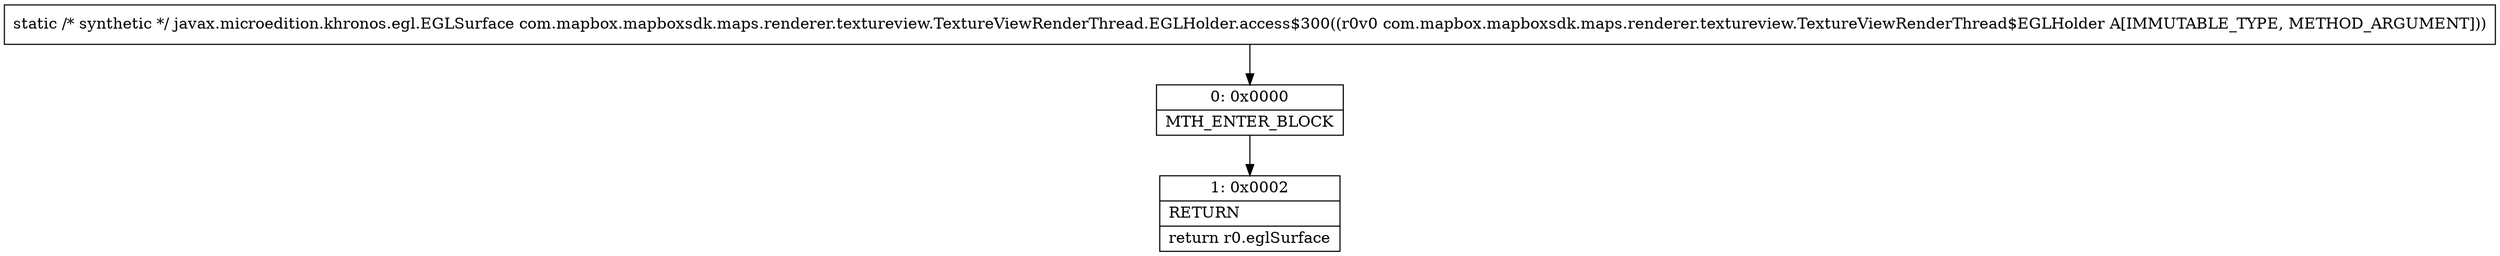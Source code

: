 digraph "CFG forcom.mapbox.mapboxsdk.maps.renderer.textureview.TextureViewRenderThread.EGLHolder.access$300(Lcom\/mapbox\/mapboxsdk\/maps\/renderer\/textureview\/TextureViewRenderThread$EGLHolder;)Ljavax\/microedition\/khronos\/egl\/EGLSurface;" {
Node_0 [shape=record,label="{0\:\ 0x0000|MTH_ENTER_BLOCK\l}"];
Node_1 [shape=record,label="{1\:\ 0x0002|RETURN\l|return r0.eglSurface\l}"];
MethodNode[shape=record,label="{static \/* synthetic *\/ javax.microedition.khronos.egl.EGLSurface com.mapbox.mapboxsdk.maps.renderer.textureview.TextureViewRenderThread.EGLHolder.access$300((r0v0 com.mapbox.mapboxsdk.maps.renderer.textureview.TextureViewRenderThread$EGLHolder A[IMMUTABLE_TYPE, METHOD_ARGUMENT])) }"];
MethodNode -> Node_0;
Node_0 -> Node_1;
}

